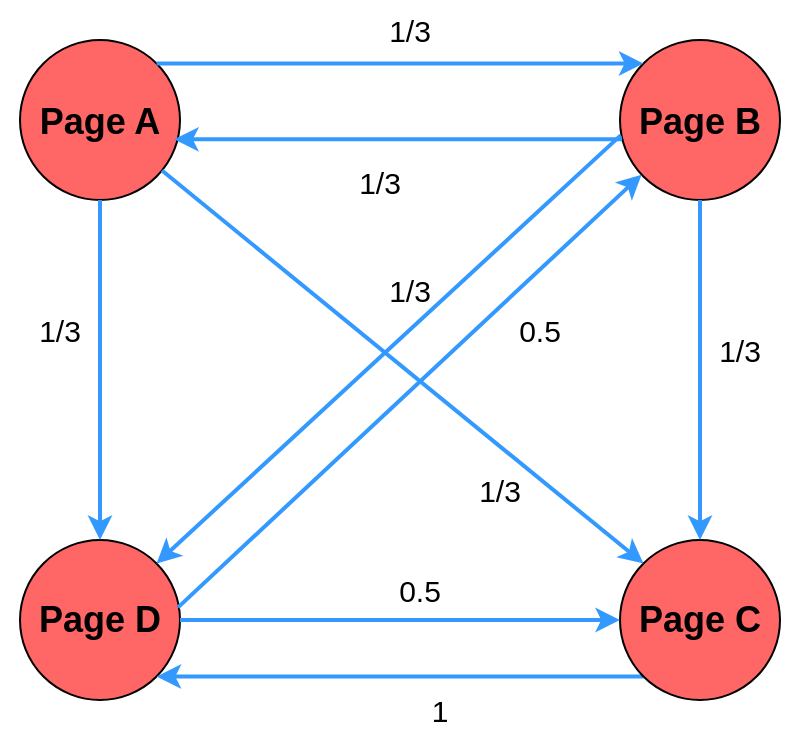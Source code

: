 <mxfile version="24.8.4">
  <diagram name="Page-1" id="im0vnEayekAGsjpZ4NBu">
    <mxGraphModel dx="1221" dy="759" grid="1" gridSize="10" guides="1" tooltips="1" connect="1" arrows="1" fold="1" page="1" pageScale="1" pageWidth="850" pageHeight="1100" background="none" math="0" shadow="0">
      <root>
        <mxCell id="0" />
        <mxCell id="1" parent="0" />
        <mxCell id="pD6L-KKbO10ma1tO-84G-1" value="" style="ellipse;whiteSpace=wrap;html=1;aspect=fixed;fillColor=#FF6666;" parent="1" vertex="1">
          <mxGeometry x="260" y="150" width="80" height="80" as="geometry" />
        </mxCell>
        <mxCell id="pD6L-KKbO10ma1tO-84G-2" value="" style="ellipse;whiteSpace=wrap;html=1;aspect=fixed;fillColor=#FF6666;" parent="1" vertex="1">
          <mxGeometry x="560" y="150" width="80" height="80" as="geometry" />
        </mxCell>
        <mxCell id="pD6L-KKbO10ma1tO-84G-3" value="" style="ellipse;whiteSpace=wrap;html=1;aspect=fixed;fillColor=#FF6666;" parent="1" vertex="1">
          <mxGeometry x="260" y="400" width="80" height="80" as="geometry" />
        </mxCell>
        <mxCell id="pD6L-KKbO10ma1tO-84G-14" style="edgeStyle=orthogonalEdgeStyle;rounded=0;orthogonalLoop=1;jettySize=auto;html=1;exitX=0;exitY=1;exitDx=0;exitDy=0;entryX=1;entryY=1;entryDx=0;entryDy=0;strokeColor=#3399FF;strokeWidth=2;" parent="1" source="pD6L-KKbO10ma1tO-84G-4" target="pD6L-KKbO10ma1tO-84G-3" edge="1">
          <mxGeometry relative="1" as="geometry" />
        </mxCell>
        <mxCell id="pD6L-KKbO10ma1tO-84G-4" value="" style="ellipse;whiteSpace=wrap;html=1;aspect=fixed;fillColor=#FF6666;" parent="1" vertex="1">
          <mxGeometry x="560" y="400" width="80" height="80" as="geometry" />
        </mxCell>
        <mxCell id="pD6L-KKbO10ma1tO-84G-6" value="" style="endArrow=classic;html=1;rounded=0;exitX=1;exitY=0;exitDx=0;exitDy=0;strokeColor=#3399FF;strokeWidth=2;entryX=0;entryY=0;entryDx=0;entryDy=0;" parent="1" source="pD6L-KKbO10ma1tO-84G-1" target="pD6L-KKbO10ma1tO-84G-2" edge="1">
          <mxGeometry width="50" height="50" relative="1" as="geometry">
            <mxPoint x="400" y="420" as="sourcePoint" />
            <mxPoint x="450" y="370" as="targetPoint" />
          </mxGeometry>
        </mxCell>
        <mxCell id="pD6L-KKbO10ma1tO-84G-8" value="" style="endArrow=classic;html=1;rounded=0;strokeColor=#3399FF;strokeWidth=2;entryX=0;entryY=0;entryDx=0;entryDy=0;" parent="1" source="pD6L-KKbO10ma1tO-84G-1" target="pD6L-KKbO10ma1tO-84G-4" edge="1">
          <mxGeometry width="50" height="50" relative="1" as="geometry">
            <mxPoint x="338" y="172" as="sourcePoint" />
            <mxPoint x="550" y="200" as="targetPoint" />
          </mxGeometry>
        </mxCell>
        <mxCell id="pD6L-KKbO10ma1tO-84G-9" value="" style="endArrow=classic;html=1;rounded=0;strokeColor=#3399FF;strokeWidth=2;entryX=0.5;entryY=0;entryDx=0;entryDy=0;exitX=0.5;exitY=1;exitDx=0;exitDy=0;" parent="1" source="pD6L-KKbO10ma1tO-84G-1" target="pD6L-KKbO10ma1tO-84G-3" edge="1">
          <mxGeometry width="50" height="50" relative="1" as="geometry">
            <mxPoint x="350" y="201" as="sourcePoint" />
            <mxPoint x="572" y="207" as="targetPoint" />
          </mxGeometry>
        </mxCell>
        <mxCell id="pD6L-KKbO10ma1tO-84G-11" value="" style="endArrow=classic;html=1;rounded=0;exitX=0.988;exitY=0.421;exitDx=0;exitDy=0;exitPerimeter=0;strokeColor=#3399FF;strokeWidth=2;" parent="1" source="pD6L-KKbO10ma1tO-84G-3" target="pD6L-KKbO10ma1tO-84G-2" edge="1">
          <mxGeometry width="50" height="50" relative="1" as="geometry">
            <mxPoint x="390" y="400" as="sourcePoint" />
            <mxPoint x="440" y="350" as="targetPoint" />
          </mxGeometry>
        </mxCell>
        <mxCell id="pD6L-KKbO10ma1tO-84G-12" value="" style="endArrow=classic;html=1;rounded=0;exitX=1;exitY=0.5;exitDx=0;exitDy=0;entryX=0;entryY=0.5;entryDx=0;entryDy=0;strokeColor=#3399FF;strokeWidth=2;" parent="1" source="pD6L-KKbO10ma1tO-84G-3" target="pD6L-KKbO10ma1tO-84G-4" edge="1">
          <mxGeometry width="50" height="50" relative="1" as="geometry">
            <mxPoint x="390" y="400" as="sourcePoint" />
            <mxPoint x="440" y="350" as="targetPoint" />
          </mxGeometry>
        </mxCell>
        <mxCell id="pD6L-KKbO10ma1tO-84G-16" value="" style="endArrow=classic;html=1;rounded=0;entryX=0.963;entryY=0.621;entryDx=0;entryDy=0;entryPerimeter=0;exitX=0.013;exitY=0.621;exitDx=0;exitDy=0;exitPerimeter=0;strokeColor=#3399FF;strokeWidth=2;" parent="1" source="pD6L-KKbO10ma1tO-84G-2" target="pD6L-KKbO10ma1tO-84G-1" edge="1">
          <mxGeometry width="50" height="50" relative="1" as="geometry">
            <mxPoint x="390" y="400" as="sourcePoint" />
            <mxPoint x="440" y="350" as="targetPoint" />
          </mxGeometry>
        </mxCell>
        <mxCell id="pD6L-KKbO10ma1tO-84G-17" value="" style="endArrow=classic;html=1;rounded=0;exitX=0.5;exitY=1;exitDx=0;exitDy=0;entryX=0.5;entryY=0;entryDx=0;entryDy=0;strokeColor=#3399FF;strokeWidth=2;" parent="1" source="pD6L-KKbO10ma1tO-84G-2" target="pD6L-KKbO10ma1tO-84G-4" edge="1">
          <mxGeometry width="50" height="50" relative="1" as="geometry">
            <mxPoint x="390" y="400" as="sourcePoint" />
            <mxPoint x="440" y="350" as="targetPoint" />
          </mxGeometry>
        </mxCell>
        <mxCell id="pD6L-KKbO10ma1tO-84G-18" value="" style="endArrow=classic;html=1;rounded=0;exitX=0.004;exitY=0.596;exitDx=0;exitDy=0;exitPerimeter=0;entryX=1;entryY=0;entryDx=0;entryDy=0;strokeColor=#3399FF;strokeWidth=2;" parent="1" source="pD6L-KKbO10ma1tO-84G-2" target="pD6L-KKbO10ma1tO-84G-3" edge="1">
          <mxGeometry width="50" height="50" relative="1" as="geometry">
            <mxPoint x="390" y="400" as="sourcePoint" />
            <mxPoint x="440" y="350" as="targetPoint" />
          </mxGeometry>
        </mxCell>
        <mxCell id="pD6L-KKbO10ma1tO-84G-19" value="&lt;b&gt;&lt;font style=&quot;font-size: 18px;&quot;&gt;Page A&lt;/font&gt;&lt;/b&gt;" style="text;html=1;align=center;verticalAlign=middle;whiteSpace=wrap;rounded=0;" parent="1" vertex="1">
          <mxGeometry x="265" y="176" width="70" height="30" as="geometry" />
        </mxCell>
        <mxCell id="pD6L-KKbO10ma1tO-84G-20" value="&lt;b&gt;&lt;font style=&quot;font-size: 18px;&quot;&gt;Page B&lt;/font&gt;&lt;/b&gt;" style="text;html=1;align=center;verticalAlign=middle;whiteSpace=wrap;rounded=0;" parent="1" vertex="1">
          <mxGeometry x="565" y="176" width="70" height="30" as="geometry" />
        </mxCell>
        <mxCell id="pD6L-KKbO10ma1tO-84G-21" value="&lt;b&gt;&lt;font style=&quot;font-size: 18px;&quot;&gt;Page C&lt;/font&gt;&lt;/b&gt;" style="text;html=1;align=center;verticalAlign=middle;whiteSpace=wrap;rounded=0;" parent="1" vertex="1">
          <mxGeometry x="565" y="425" width="70" height="30" as="geometry" />
        </mxCell>
        <mxCell id="pD6L-KKbO10ma1tO-84G-22" value="&lt;b&gt;&lt;font style=&quot;font-size: 18px;&quot;&gt;Page D&lt;/font&gt;&lt;/b&gt;" style="text;html=1;align=center;verticalAlign=middle;whiteSpace=wrap;rounded=0;" parent="1" vertex="1">
          <mxGeometry x="265" y="425" width="70" height="30" as="geometry" />
        </mxCell>
        <mxCell id="pD6L-KKbO10ma1tO-84G-28" value="&lt;font style=&quot;font-size: 15px;&quot;&gt;1/3&lt;/font&gt;" style="text;html=1;align=center;verticalAlign=middle;whiteSpace=wrap;rounded=0;" parent="1" vertex="1">
          <mxGeometry x="425" y="130" width="60" height="30" as="geometry" />
        </mxCell>
        <mxCell id="pD6L-KKbO10ma1tO-84G-30" value="&lt;font style=&quot;font-size: 15px;&quot;&gt;1/3&lt;/font&gt;" style="text;html=1;align=center;verticalAlign=middle;whiteSpace=wrap;rounded=0;" parent="1" vertex="1">
          <mxGeometry x="250" y="280" width="60" height="30" as="geometry" />
        </mxCell>
        <mxCell id="pD6L-KKbO10ma1tO-84G-32" value="&lt;span style=&quot;font-size: 15px;&quot;&gt;1/3&lt;/span&gt;" style="text;html=1;align=center;verticalAlign=middle;whiteSpace=wrap;rounded=0;" parent="1" vertex="1">
          <mxGeometry x="410" y="206" width="60" height="30" as="geometry" />
        </mxCell>
        <mxCell id="pD6L-KKbO10ma1tO-84G-33" value="&lt;font style=&quot;font-size: 15px;&quot;&gt;1/3&lt;/font&gt;" style="text;html=1;align=center;verticalAlign=middle;whiteSpace=wrap;rounded=0;" parent="1" vertex="1">
          <mxGeometry x="590" y="290" width="60" height="30" as="geometry" />
        </mxCell>
        <mxCell id="pD6L-KKbO10ma1tO-84G-34" value="&lt;span style=&quot;font-size: 15px;&quot;&gt;1/3&lt;/span&gt;" style="text;html=1;align=center;verticalAlign=middle;whiteSpace=wrap;rounded=0;" parent="1" vertex="1">
          <mxGeometry x="425" y="260" width="60" height="30" as="geometry" />
        </mxCell>
        <mxCell id="pD6L-KKbO10ma1tO-84G-35" value="&lt;span style=&quot;font-size: 15px;&quot;&gt;1/3&lt;/span&gt;" style="text;html=1;align=center;verticalAlign=middle;whiteSpace=wrap;rounded=0;" parent="1" vertex="1">
          <mxGeometry x="470" y="360" width="60" height="30" as="geometry" />
        </mxCell>
        <mxCell id="pD6L-KKbO10ma1tO-84G-36" value="&lt;span style=&quot;font-size: 15px;&quot;&gt;0.5&lt;/span&gt;" style="text;html=1;align=center;verticalAlign=middle;whiteSpace=wrap;rounded=0;" parent="1" vertex="1">
          <mxGeometry x="490" y="280" width="60" height="30" as="geometry" />
        </mxCell>
        <mxCell id="pD6L-KKbO10ma1tO-84G-37" value="&lt;span style=&quot;font-size: 15px;&quot;&gt;0.5&lt;/span&gt;" style="text;html=1;align=center;verticalAlign=middle;whiteSpace=wrap;rounded=0;" parent="1" vertex="1">
          <mxGeometry x="430" y="410" width="60" height="30" as="geometry" />
        </mxCell>
        <mxCell id="pD6L-KKbO10ma1tO-84G-38" value="&lt;span style=&quot;font-size: 15px;&quot;&gt;1&lt;/span&gt;" style="text;html=1;align=center;verticalAlign=middle;whiteSpace=wrap;rounded=0;" parent="1" vertex="1">
          <mxGeometry x="440" y="470" width="60" height="30" as="geometry" />
        </mxCell>
      </root>
    </mxGraphModel>
  </diagram>
</mxfile>
